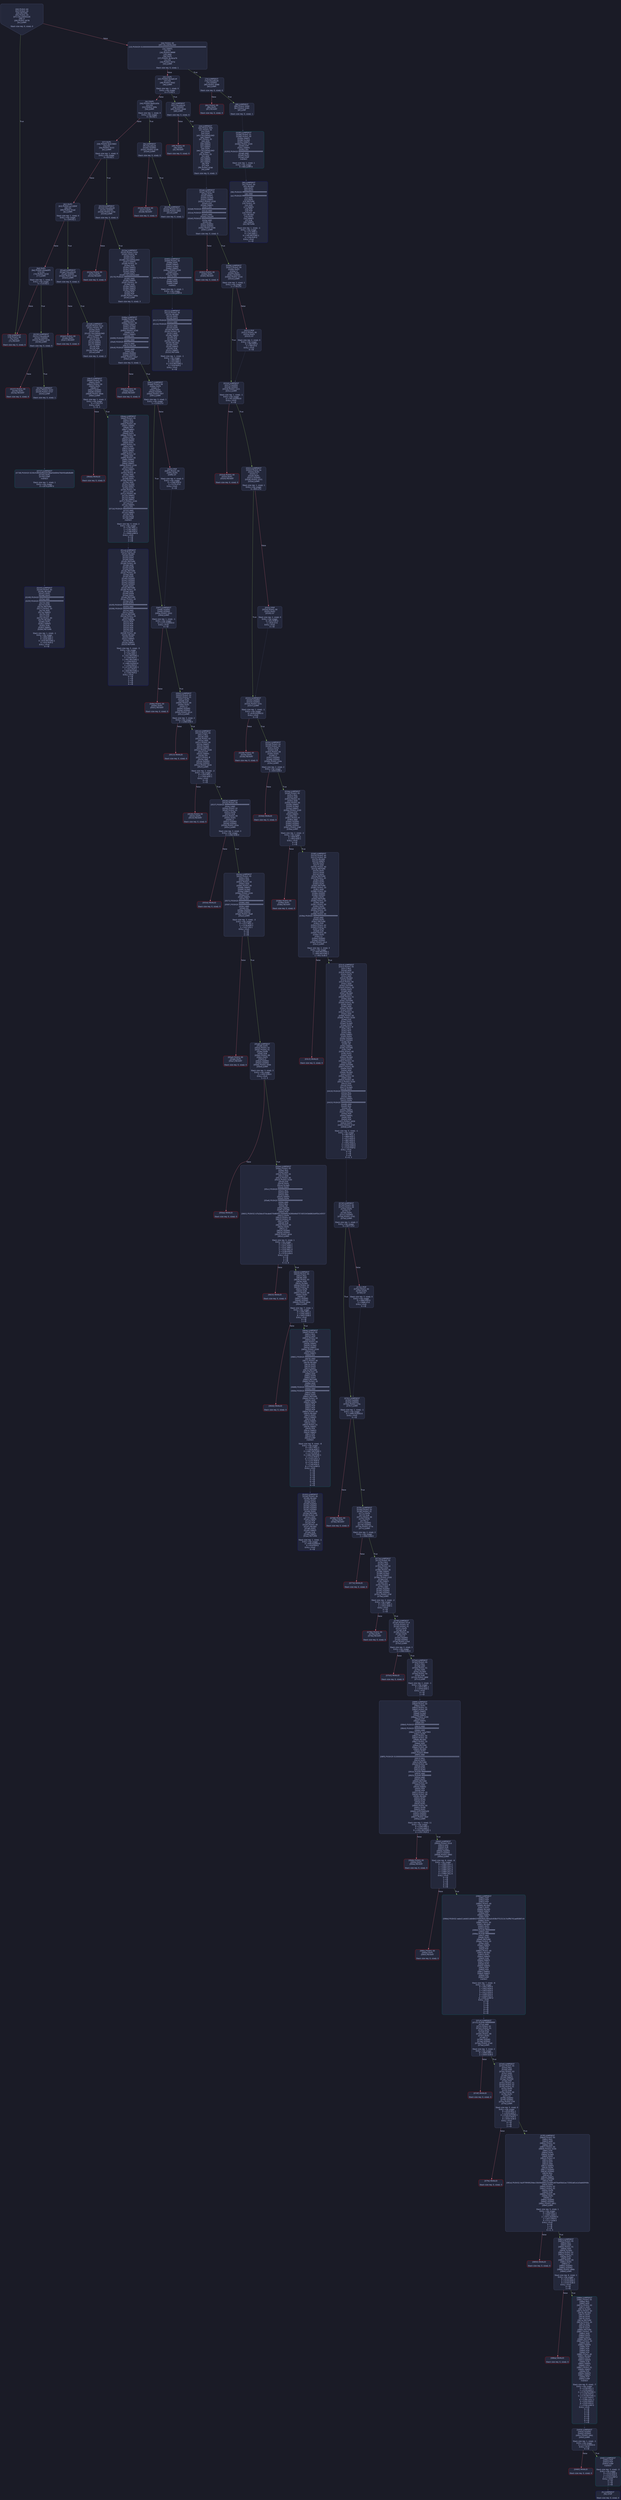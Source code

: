 digraph G {
    node [shape=box, style="filled, rounded", color="#565f89", fontcolor="#c0caf5", fontname="Helvetica", fillcolor="#24283b"];
    edge [color="#414868", fontcolor="#c0caf5", fontname="Helvetica"];
    bgcolor="#1a1b26";
    0 [ label = "[00] PUSH1 60
[02] PUSH1 40
[04] MSTORE
[05] PUSH1 04
[07] CALLDATASIZE
[08] LT
[09] PUSH2 0078
[0c] JUMPI

Stack size req: 0, sizeΔ: 0
" shape = invhouse]
    1 [ label = "[0d] PUSH1 00
[0f] CALLDATALOAD
[10] PUSH29 0100000000000000000000000000000000000000000000000000000000
[2e] SWAP1
[2f] DIV
[30] PUSH4 ffffffff
[35] AND
[36] DUP1
[37] PUSH4 3b3dca76
[3c] EQ
[3d] PUSH2 007d
[40] JUMPI

Stack size req: 0, sizeΔ: 1
"]
    2 [ label = "[41] DUP1
[42] PUSH4 82ba614f
[47] EQ
[48] PUSH2 00d2
[4b] JUMPI

Stack size req: 1, sizeΔ: 0
Entry->Op usage:
	0->71:EQ:1
"]
    3 [ label = "[4c] DUP1
[4d] PUSH4 8da5cb5b
[52] EQ
[53] PUSH2 00fe
[56] JUMPI

Stack size req: 1, sizeΔ: 0
Entry->Op usage:
	0->82:EQ:1
"]
    4 [ label = "[57] DUP1
[58] PUSH4 9c623683
[5d] EQ
[5e] PUSH2 0153
[61] JUMPI

Stack size req: 1, sizeΔ: 0
Entry->Op usage:
	0->93:EQ:1
"]
    5 [ label = "[62] DUP1
[63] PUSH4 ac128f4f
[68] EQ
[69] PUSH2 01ad
[6c] JUMPI

Stack size req: 1, sizeΔ: 0
Entry->Op usage:
	0->104:EQ:1
"]
    6 [ label = "[6d] DUP1
[6e] PUSH4 d5bee9f5
[73] EQ
[74] PUSH2 0230
[77] JUMPI

Stack size req: 1, sizeΔ: 0
Entry->Op usage:
	0->115:EQ:1
"]
    7 [ label = "[78] JUMPDEST
[79] PUSH1 00
[7b] DUP1
[7c] REVERT

Stack size req: 0, sizeΔ: 0
" color = "red"]
    8 [ label = "[7d] JUMPDEST
[7e] CALLVALUE
[7f] ISZERO
[80] PUSH2 0088
[83] JUMPI

Stack size req: 0, sizeΔ: 0
"]
    9 [ label = "[84] PUSH1 00
[86] DUP1
[87] REVERT

Stack size req: 0, sizeΔ: 0
" color = "red"]
    10 [ label = "[88] JUMPDEST
[89] PUSH2 0090
[8c] PUSH2 0285
[8f] JUMP

Stack size req: 0, sizeΔ: 1
"]
    11 [ label = "[90] JUMPDEST
[91] PUSH1 40
[93] MLOAD
[94] DUP1
[95] DUP3
[96] PUSH20 ffffffffffffffffffffffffffffffffffffffff
[ab] AND
[ac] PUSH20 ffffffffffffffffffffffffffffffffffffffff
[c1] AND
[c2] DUP2
[c3] MSTORE
[c4] PUSH1 20
[c6] ADD
[c7] SWAP2
[c8] POP
[c9] POP
[ca] PUSH1 40
[cc] MLOAD
[cd] DUP1
[ce] SWAP2
[cf] SUB
[d0] SWAP1
[d1] RETURN

Stack size req: 1, sizeΔ: -1
Entry->Op usage:
	0->171:AND:1
	0->193:AND:1
	0->195:MSTORE:1
	0->200:POP:0
Entry->Exit:
	0->😵
" color = "darkblue"]
    12 [ label = "[d2] JUMPDEST
[d3] CALLVALUE
[d4] ISZERO
[d5] PUSH2 00dd
[d8] JUMPI

Stack size req: 0, sizeΔ: 0
"]
    13 [ label = "[d9] PUSH1 00
[db] DUP1
[dc] REVERT

Stack size req: 0, sizeΔ: 0
" color = "red"]
    14 [ label = "[dd] JUMPDEST
[de] PUSH2 00fc
[e1] PUSH1 04
[e3] DUP1
[e4] DUP1
[e5] CALLDATALOAD
[e6] SWAP1
[e7] PUSH1 20
[e9] ADD
[ea] SWAP1
[eb] SWAP2
[ec] SWAP1
[ed] DUP1
[ee] CALLDATALOAD
[ef] SWAP1
[f0] PUSH1 20
[f2] ADD
[f3] SWAP1
[f4] SWAP2
[f5] SWAP1
[f6] POP
[f7] POP
[f8] PUSH2 02ab
[fb] JUMP

Stack size req: 0, sizeΔ: 3
"]
    15 [ label = "[fc] JUMPDEST
[fd] STOP

Stack size req: 0, sizeΔ: 0
" color = "darkblue"]
    16 [ label = "[fe] JUMPDEST
[ff] CALLVALUE
[0100] ISZERO
[0101] PUSH2 0109
[0104] JUMPI

Stack size req: 0, sizeΔ: 0
"]
    17 [ label = "[0105] PUSH1 00
[0107] DUP1
[0108] REVERT

Stack size req: 0, sizeΔ: 0
" color = "red"]
    18 [ label = "[0109] JUMPDEST
[010a] PUSH2 0111
[010d] PUSH2 0465
[0110] JUMP

Stack size req: 0, sizeΔ: 1
"]
    19 [ label = "[0111] JUMPDEST
[0112] PUSH1 40
[0114] MLOAD
[0115] DUP1
[0116] DUP3
[0117] PUSH20 ffffffffffffffffffffffffffffffffffffffff
[012c] AND
[012d] PUSH20 ffffffffffffffffffffffffffffffffffffffff
[0142] AND
[0143] DUP2
[0144] MSTORE
[0145] PUSH1 20
[0147] ADD
[0148] SWAP2
[0149] POP
[014a] POP
[014b] PUSH1 40
[014d] MLOAD
[014e] DUP1
[014f] SWAP2
[0150] SUB
[0151] SWAP1
[0152] RETURN

Stack size req: 1, sizeΔ: -1
Entry->Op usage:
	0->300:AND:1
	0->322:AND:1
	0->324:MSTORE:1
	0->329:POP:0
Entry->Exit:
	0->😵
" color = "darkblue"]
    20 [ label = "[0153] JUMPDEST
[0154] CALLVALUE
[0155] ISZERO
[0156] PUSH2 015e
[0159] JUMPI

Stack size req: 0, sizeΔ: 0
"]
    21 [ label = "[015a] PUSH1 00
[015c] DUP1
[015d] REVERT

Stack size req: 0, sizeΔ: 0
" color = "red"]
    22 [ label = "[015e] JUMPDEST
[015f] PUSH2 0193
[0162] PUSH1 04
[0164] DUP1
[0165] DUP1
[0166] CALLDATALOAD
[0167] SWAP1
[0168] PUSH1 20
[016a] ADD
[016b] SWAP1
[016c] SWAP2
[016d] SWAP1
[016e] DUP1
[016f] CALLDATALOAD
[0170] PUSH20 ffffffffffffffffffffffffffffffffffffffff
[0185] AND
[0186] SWAP1
[0187] PUSH1 20
[0189] ADD
[018a] SWAP1
[018b] SWAP2
[018c] SWAP1
[018d] POP
[018e] POP
[018f] PUSH2 048a
[0192] JUMP

Stack size req: 0, sizeΔ: 3
"]
    23 [ label = "[0193] JUMPDEST
[0194] PUSH1 40
[0196] MLOAD
[0197] DUP1
[0198] DUP3
[0199] ISZERO
[019a] ISZERO
[019b] ISZERO
[019c] ISZERO
[019d] DUP2
[019e] MSTORE
[019f] PUSH1 20
[01a1] ADD
[01a2] SWAP2
[01a3] POP
[01a4] POP
[01a5] PUSH1 40
[01a7] MLOAD
[01a8] DUP1
[01a9] SWAP2
[01aa] SUB
[01ab] SWAP1
[01ac] RETURN

Stack size req: 1, sizeΔ: -1
Entry->Op usage:
	0->409:ISZERO:0
	0->419:POP:0
Entry->Exit:
	0->😵
" color = "darkblue"]
    24 [ label = "[01ad] JUMPDEST
[01ae] CALLVALUE
[01af] ISZERO
[01b0] PUSH2 01b8
[01b3] JUMPI

Stack size req: 0, sizeΔ: 0
"]
    25 [ label = "[01b4] PUSH1 00
[01b6] DUP1
[01b7] REVERT

Stack size req: 0, sizeΔ: 0
" color = "red"]
    26 [ label = "[01b8] JUMPDEST
[01b9] PUSH2 01ce
[01bc] PUSH1 04
[01be] DUP1
[01bf] DUP1
[01c0] CALLDATALOAD
[01c1] SWAP1
[01c2] PUSH1 20
[01c4] ADD
[01c5] SWAP1
[01c6] SWAP2
[01c7] SWAP1
[01c8] POP
[01c9] POP
[01ca] PUSH2 06cf
[01cd] JUMP

Stack size req: 0, sizeΔ: 2
"]
    27 [ label = "[01ce] JUMPDEST
[01cf] PUSH1 40
[01d1] MLOAD
[01d2] DUP1
[01d3] DUP7
[01d4] DUP2
[01d5] MSTORE
[01d6] PUSH1 20
[01d8] ADD
[01d9] DUP6
[01da] DUP2
[01db] MSTORE
[01dc] PUSH1 20
[01de] ADD
[01df] DUP5
[01e0] ISZERO
[01e1] ISZERO
[01e2] ISZERO
[01e3] ISZERO
[01e4] DUP2
[01e5] MSTORE
[01e6] PUSH1 20
[01e8] ADD
[01e9] DUP4
[01ea] DUP2
[01eb] MSTORE
[01ec] PUSH1 20
[01ee] ADD
[01ef] DUP3
[01f0] PUSH20 ffffffffffffffffffffffffffffffffffffffff
[0205] AND
[0206] PUSH20 ffffffffffffffffffffffffffffffffffffffff
[021b] AND
[021c] DUP2
[021d] MSTORE
[021e] PUSH1 20
[0220] ADD
[0221] SWAP6
[0222] POP
[0223] POP
[0224] POP
[0225] POP
[0226] POP
[0227] POP
[0228] PUSH1 40
[022a] MLOAD
[022b] DUP1
[022c] SWAP2
[022d] SUB
[022e] SWAP1
[022f] RETURN

Stack size req: 5, sizeΔ: -5
Entry->Op usage:
	0->517:AND:1
	0->539:AND:1
	0->541:MSTORE:1
	0->548:POP:0
	1->491:MSTORE:1
	1->549:POP:0
	2->480:ISZERO:0
	2->550:POP:0
	3->475:MSTORE:1
	3->551:POP:0
	4->469:MSTORE:1
	4->546:POP:0
Entry->Exit:
	0->😵
	1->😵
	2->😵
	3->😵
	4->😵
" color = "darkblue"]
    28 [ label = "[0230] JUMPDEST
[0231] CALLVALUE
[0232] ISZERO
[0233] PUSH2 023b
[0236] JUMPI

Stack size req: 0, sizeΔ: 0
"]
    29 [ label = "[0237] PUSH1 00
[0239] DUP1
[023a] REVERT

Stack size req: 0, sizeΔ: 0
" color = "red"]
    30 [ label = "[023b] JUMPDEST
[023c] PUSH2 0243
[023f] PUSH2 0737
[0242] JUMP

Stack size req: 0, sizeΔ: 1
"]
    31 [ label = "[0243] JUMPDEST
[0244] PUSH1 40
[0246] MLOAD
[0247] DUP1
[0248] DUP3
[0249] PUSH20 ffffffffffffffffffffffffffffffffffffffff
[025e] AND
[025f] PUSH20 ffffffffffffffffffffffffffffffffffffffff
[0274] AND
[0275] DUP2
[0276] MSTORE
[0277] PUSH1 20
[0279] ADD
[027a] SWAP2
[027b] POP
[027c] POP
[027d] PUSH1 40
[027f] MLOAD
[0280] DUP1
[0281] SWAP2
[0282] SUB
[0283] SWAP1
[0284] RETURN

Stack size req: 1, sizeΔ: -1
Entry->Op usage:
	0->606:AND:1
	0->628:AND:1
	0->630:MSTORE:1
	0->635:POP:0
Entry->Exit:
	0->😵
" color = "darkblue"]
    32 [ label = "[0285] JUMPDEST
[0286] PUSH1 01
[0288] PUSH1 00
[028a] SWAP1
[028b] SLOAD
[028c] SWAP1
[028d] PUSH2 0100
[0290] EXP
[0291] SWAP1
[0292] DIV
[0293] PUSH20 ffffffffffffffffffffffffffffffffffffffff
[02a8] AND
[02a9] DUP2
[02aa] JUMP
Indirect!

Stack size req: 1, sizeΔ: 1
Entry->Op usage:
	0->682:JUMP:0
" color = "teal"]
    33 [ label = "[02ab] JUMPDEST
[02ac] PUSH1 00
[02ae] DUP1
[02af] SWAP1
[02b0] SLOAD
[02b1] SWAP1
[02b2] PUSH2 0100
[02b5] EXP
[02b6] SWAP1
[02b7] DIV
[02b8] PUSH20 ffffffffffffffffffffffffffffffffffffffff
[02cd] AND
[02ce] PUSH20 ffffffffffffffffffffffffffffffffffffffff
[02e3] AND
[02e4] CALLER
[02e5] PUSH20 ffffffffffffffffffffffffffffffffffffffff
[02fa] AND
[02fb] EQ
[02fc] ISZERO
[02fd] ISZERO
[02fe] PUSH2 0306
[0301] JUMPI

Stack size req: 0, sizeΔ: 0
"]
    34 [ label = "[0302] PUSH1 00
[0304] DUP1
[0305] REVERT

Stack size req: 0, sizeΔ: 0
" color = "red"]
    35 [ label = "[0306] JUMPDEST
[0307] PUSH1 09
[0309] DUP3
[030a] LT
[030b] DUP1
[030c] ISZERO
[030d] PUSH2 0316
[0310] JUMPI

Stack size req: 2, sizeΔ: 1
Entry->Op usage:
	1->778:LT:0
"]
    36 [ label = "[0311] POP
[0312] PUSH1 00
[0314] DUP3
[0315] GT

Stack size req: 3, sizeΔ: 0
Entry->Op usage:
	0->785:POP:0
	2->789:GT:0
Entry->Exit:
	0->😵
"]
    37 [ label = "[0316] JUMPDEST
[0317] ISZERO
[0318] ISZERO
[0319] PUSH2 0321
[031c] JUMPI

Stack size req: 1, sizeΔ: -1
Entry->Op usage:
	0->791:ISZERO:0
Entry->Exit:
	0->😵
"]
    38 [ label = "[031d] PUSH1 00
[031f] DUP1
[0320] REVERT

Stack size req: 0, sizeΔ: 0
" color = "red"]
    39 [ label = "[0321] JUMPDEST
[0322] PUSH1 4a
[0324] DUP2
[0325] LT
[0326] DUP1
[0327] ISZERO
[0328] PUSH2 0331
[032b] JUMPI

Stack size req: 1, sizeΔ: 1
Entry->Op usage:
	0->805:LT:0
"]
    40 [ label = "[032c] POP
[032d] PUSH1 00
[032f] DUP2
[0330] GT

Stack size req: 2, sizeΔ: 0
Entry->Op usage:
	0->812:POP:0
	1->816:GT:0
Entry->Exit:
	0->😵
"]
    41 [ label = "[0331] JUMPDEST
[0332] ISZERO
[0333] ISZERO
[0334] PUSH2 033c
[0337] JUMPI

Stack size req: 1, sizeΔ: -1
Entry->Op usage:
	0->818:ISZERO:0
Entry->Exit:
	0->😵
"]
    42 [ label = "[0338] PUSH1 00
[033a] DUP1
[033b] REVERT

Stack size req: 0, sizeΔ: 0
" color = "red"]
    43 [ label = "[033c] JUMPDEST
[033d] PUSH1 02
[033f] PUSH1 01
[0341] DUP4
[0342] SUB
[0343] PUSH1 09
[0345] DUP2
[0346] LT
[0347] ISZERO
[0348] ISZERO
[0349] PUSH2 034e
[034c] JUMPI

Stack size req: 2, sizeΔ: 2
Entry->Op usage:
	1->834:SUB:0
"]
    44 [ label = "[034d] INVALID

Stack size req: 0, sizeΔ: 0
" color = "red"]
    45 [ label = "[034e] JUMPDEST
[034f] PUSH1 05
[0351] MUL
[0352] ADD
[0353] PUSH1 02
[0355] ADD
[0356] PUSH1 00
[0358] SWAP1
[0359] SLOAD
[035a] SWAP1
[035b] PUSH2 0100
[035e] EXP
[035f] SWAP1
[0360] DIV
[0361] PUSH1 ff
[0363] AND
[0364] ISZERO
[0365] ISZERO
[0366] ISZERO
[0367] PUSH2 036f
[036a] JUMPI

Stack size req: 2, sizeΔ: -2
Entry->Op usage:
	0->849:MUL:1
	1->850:ADD:1
Entry->Exit:
	0->😵
	1->😵
"]
    46 [ label = "[036b] PUSH1 00
[036d] DUP1
[036e] REVERT

Stack size req: 0, sizeΔ: 0
" color = "red"]
    47 [ label = "[036f] JUMPDEST
[0370] PUSH1 a0
[0372] PUSH1 40
[0374] MLOAD
[0375] SWAP1
[0376] DUP2
[0377] ADD
[0378] PUSH1 40
[037a] MSTORE
[037b] DUP1
[037c] DUP4
[037d] DUP2
[037e] MSTORE
[037f] PUSH1 20
[0381] ADD
[0382] DUP3
[0383] DUP2
[0384] MSTORE
[0385] PUSH1 20
[0387] ADD
[0388] PUSH1 00
[038a] ISZERO
[038b] ISZERO
[038c] DUP2
[038d] MSTORE
[038e] PUSH1 20
[0390] ADD
[0391] PUSH1 00
[0393] DUP2
[0394] MSTORE
[0395] PUSH1 20
[0397] ADD
[0398] PUSH1 00
[039a] PUSH20 ffffffffffffffffffffffffffffffffffffffff
[03af] AND
[03b0] DUP2
[03b1] MSTORE
[03b2] POP
[03b3] PUSH1 02
[03b5] PUSH1 01
[03b7] DUP5
[03b8] SUB
[03b9] PUSH1 09
[03bb] DUP2
[03bc] LT
[03bd] ISZERO
[03be] ISZERO
[03bf] PUSH2 03c4
[03c2] JUMPI

Stack size req: 2, sizeΔ: 3
Entry->Op usage:
	0->900:MSTORE:1
	1->894:MSTORE:1
	1->952:SUB:0
"]
    48 [ label = "[03c3] INVALID

Stack size req: 0, sizeΔ: 0
" color = "red"]
    49 [ label = "[03c4] JUMPDEST
[03c5] PUSH1 05
[03c7] MUL
[03c8] ADD
[03c9] PUSH1 00
[03cb] DUP3
[03cc] ADD
[03cd] MLOAD
[03ce] DUP2
[03cf] PUSH1 00
[03d1] ADD
[03d2] SSTORE
[03d3] PUSH1 20
[03d5] DUP3
[03d6] ADD
[03d7] MLOAD
[03d8] DUP2
[03d9] PUSH1 01
[03db] ADD
[03dc] SSTORE
[03dd] PUSH1 40
[03df] DUP3
[03e0] ADD
[03e1] MLOAD
[03e2] DUP2
[03e3] PUSH1 02
[03e5] ADD
[03e6] PUSH1 00
[03e8] PUSH2 0100
[03eb] EXP
[03ec] DUP2
[03ed] SLOAD
[03ee] DUP2
[03ef] PUSH1 ff
[03f1] MUL
[03f2] NOT
[03f3] AND
[03f4] SWAP1
[03f5] DUP4
[03f6] ISZERO
[03f7] ISZERO
[03f8] MUL
[03f9] OR
[03fa] SWAP1
[03fb] SSTORE
[03fc] POP
[03fd] PUSH1 60
[03ff] DUP3
[0400] ADD
[0401] MLOAD
[0402] DUP2
[0403] PUSH1 03
[0405] ADD
[0406] SSTORE
[0407] PUSH1 80
[0409] DUP3
[040a] ADD
[040b] MLOAD
[040c] DUP2
[040d] PUSH1 04
[040f] ADD
[0410] PUSH1 00
[0412] PUSH2 0100
[0415] EXP
[0416] DUP2
[0417] SLOAD
[0418] DUP2
[0419] PUSH20 ffffffffffffffffffffffffffffffffffffffff
[042e] MUL
[042f] NOT
[0430] AND
[0431] SWAP1
[0432] DUP4
[0433] PUSH20 ffffffffffffffffffffffffffffffffffffffff
[0448] AND
[0449] MUL
[044a] OR
[044b] SWAP1
[044c] SSTORE
[044d] POP
[044e] SWAP1
[044f] POP
[0450] POP
[0451] PUSH2 0459
[0454] DUP3
[0455] PUSH2 074f
[0458] JUMP

Stack size req: 5, sizeΔ: -1
Entry->Op usage:
	0->967:MUL:1
	1->968:ADD:1
	2->972:ADD:0
	2->982:ADD:0
	2->992:ADD:0
	2->1024:ADD:0
	2->1034:ADD:0
	2->1103:POP:0
Entry->Exit:
	0->😵
	1->😵
	2->😵
	4->0, 3
"]
    50 [ label = "[0459] JUMPDEST
[045a] ISZERO
[045b] ISZERO
[045c] PUSH2 0461
[045f] JUMPI

Stack size req: 1, sizeΔ: -1
Entry->Op usage:
	0->1114:ISZERO:0
Entry->Exit:
	0->😵
"]
    51 [ label = "[0460] INVALID

Stack size req: 0, sizeΔ: 0
" color = "red"]
    52 [ label = "[0461] JUMPDEST
[0462] POP
[0463] POP
[0464] JUMP
Indirect!

Stack size req: 3, sizeΔ: -3
Entry->Op usage:
	0->1122:POP:0
	1->1123:POP:0
	2->1124:JUMP:0
Entry->Exit:
	0->😵
	1->😵
	2->😵
" color = "teal"]
    53 [ label = "[0465] JUMPDEST
[0466] PUSH1 00
[0468] DUP1
[0469] SWAP1
[046a] SLOAD
[046b] SWAP1
[046c] PUSH2 0100
[046f] EXP
[0470] SWAP1
[0471] DIV
[0472] PUSH20 ffffffffffffffffffffffffffffffffffffffff
[0487] AND
[0488] DUP2
[0489] JUMP
Indirect!

Stack size req: 1, sizeΔ: 1
Entry->Op usage:
	0->1161:JUMP:0
" color = "teal"]
    54 [ label = "[048a] JUMPDEST
[048b] PUSH1 00
[048d] DUP1
[048e] PUSH1 00
[0490] SWAP1
[0491] SLOAD
[0492] SWAP1
[0493] PUSH2 0100
[0496] EXP
[0497] SWAP1
[0498] DIV
[0499] PUSH20 ffffffffffffffffffffffffffffffffffffffff
[04ae] AND
[04af] PUSH20 ffffffffffffffffffffffffffffffffffffffff
[04c4] AND
[04c5] CALLER
[04c6] PUSH20 ffffffffffffffffffffffffffffffffffffffff
[04db] AND
[04dc] EQ
[04dd] ISZERO
[04de] ISZERO
[04df] PUSH2 04e7
[04e2] JUMPI

Stack size req: 0, sizeΔ: 1
"]
    55 [ label = "[04e3] PUSH1 00
[04e5] DUP1
[04e6] REVERT

Stack size req: 0, sizeΔ: 0
" color = "red"]
    56 [ label = "[04e7] JUMPDEST
[04e8] PUSH1 09
[04ea] DUP4
[04eb] LT
[04ec] DUP1
[04ed] ISZERO
[04ee] PUSH2 04f7
[04f1] JUMPI

Stack size req: 3, sizeΔ: 1
Entry->Op usage:
	2->1259:LT:0
"]
    57 [ label = "[04f2] POP
[04f3] PUSH1 00
[04f5] DUP4
[04f6] GT

Stack size req: 4, sizeΔ: 0
Entry->Op usage:
	0->1266:POP:0
	3->1270:GT:0
Entry->Exit:
	0->😵
"]
    58 [ label = "[04f7] JUMPDEST
[04f8] ISZERO
[04f9] ISZERO
[04fa] PUSH2 0502
[04fd] JUMPI

Stack size req: 1, sizeΔ: -1
Entry->Op usage:
	0->1272:ISZERO:0
Entry->Exit:
	0->😵
"]
    59 [ label = "[04fe] PUSH1 00
[0500] DUP1
[0501] REVERT

Stack size req: 0, sizeΔ: 0
" color = "red"]
    60 [ label = "[0502] JUMPDEST
[0503] PUSH1 02
[0505] PUSH1 01
[0507] DUP5
[0508] SUB
[0509] PUSH1 09
[050b] DUP2
[050c] LT
[050d] ISZERO
[050e] ISZERO
[050f] PUSH2 0514
[0512] JUMPI

Stack size req: 3, sizeΔ: 2
Entry->Op usage:
	2->1288:SUB:0
"]
    61 [ label = "[0513] INVALID

Stack size req: 0, sizeΔ: 0
" color = "red"]
    62 [ label = "[0514] JUMPDEST
[0515] PUSH1 05
[0517] MUL
[0518] ADD
[0519] PUSH1 02
[051b] ADD
[051c] PUSH1 00
[051e] SWAP1
[051f] SLOAD
[0520] SWAP1
[0521] PUSH2 0100
[0524] EXP
[0525] SWAP1
[0526] DIV
[0527] PUSH1 ff
[0529] AND
[052a] ISZERO
[052b] ISZERO
[052c] PUSH2 0534
[052f] JUMPI

Stack size req: 2, sizeΔ: -2
Entry->Op usage:
	0->1303:MUL:1
	1->1304:ADD:1
Entry->Exit:
	0->😵
	1->😵
"]
    63 [ label = "[0530] PUSH1 00
[0532] DUP1
[0533] REVERT

Stack size req: 0, sizeΔ: 0
" color = "red"]
    64 [ label = "[0534] JUMPDEST
[0535] PUSH1 00
[0537] PUSH20 ffffffffffffffffffffffffffffffffffffffff
[054c] AND
[054d] PUSH1 02
[054f] PUSH1 01
[0551] DUP6
[0552] SUB
[0553] PUSH1 09
[0555] DUP2
[0556] LT
[0557] ISZERO
[0558] ISZERO
[0559] PUSH2 055e
[055c] JUMPI

Stack size req: 3, sizeΔ: 3
Entry->Op usage:
	2->1362:SUB:0
"]
    65 [ label = "[055d] INVALID

Stack size req: 0, sizeΔ: 0
" color = "red"]
    66 [ label = "[055e] JUMPDEST
[055f] PUSH1 05
[0561] MUL
[0562] ADD
[0563] PUSH1 04
[0565] ADD
[0566] PUSH1 00
[0568] SWAP1
[0569] SLOAD
[056a] SWAP1
[056b] PUSH2 0100
[056e] EXP
[056f] SWAP1
[0570] DIV
[0571] PUSH20 ffffffffffffffffffffffffffffffffffffffff
[0586] AND
[0587] PUSH20 ffffffffffffffffffffffffffffffffffffffff
[059c] AND
[059d] EQ
[059e] ISZERO
[059f] ISZERO
[05a0] PUSH2 05a8
[05a3] JUMPI

Stack size req: 3, sizeΔ: -3
Entry->Op usage:
	0->1377:MUL:1
	1->1378:ADD:1
	2->1437:EQ:1
Entry->Exit:
	0->😵
	1->😵
	2->😵
"]
    67 [ label = "[05a4] PUSH1 00
[05a6] DUP1
[05a7] REVERT

Stack size req: 0, sizeΔ: 0
" color = "red"]
    68 [ label = "[05a8] JUMPDEST
[05a9] DUP2
[05aa] PUSH1 02
[05ac] PUSH1 01
[05ae] DUP6
[05af] SUB
[05b0] PUSH1 09
[05b2] DUP2
[05b3] LT
[05b4] ISZERO
[05b5] ISZERO
[05b6] PUSH2 05bb
[05b9] JUMPI

Stack size req: 3, sizeΔ: 3
Entry->Op usage:
	2->1455:SUB:0
Entry->Exit:
	1->2, 4
"]
    69 [ label = "[05ba] INVALID

Stack size req: 0, sizeΔ: 0
" color = "red"]
    70 [ label = "[05bb] JUMPDEST
[05bc] PUSH1 05
[05be] MUL
[05bf] ADD
[05c0] PUSH1 04
[05c2] ADD
[05c3] PUSH1 00
[05c5] PUSH2 0100
[05c8] EXP
[05c9] DUP2
[05ca] SLOAD
[05cb] DUP2
[05cc] PUSH20 ffffffffffffffffffffffffffffffffffffffff
[05e1] MUL
[05e2] NOT
[05e3] AND
[05e4] SWAP1
[05e5] DUP4
[05e6] PUSH20 ffffffffffffffffffffffffffffffffffffffff
[05fb] AND
[05fc] MUL
[05fd] OR
[05fe] SWAP1
[05ff] SSTORE
[0600] POP
[0601] PUSH32 b7b2bbc07dcabe570d80f4135646f67d280d4b0757d55343b6863d4f5b145f37
[0622] DUP4
[0623] PUSH1 02
[0625] PUSH1 01
[0627] DUP7
[0628] SUB
[0629] PUSH1 09
[062b] DUP2
[062c] LT
[062d] ISZERO
[062e] ISZERO
[062f] PUSH2 0634
[0632] JUMPI

Stack size req: 6, sizeΔ: 1
Entry->Op usage:
	0->1470:MUL:1
	1->1471:ADD:1
	2->1531:AND:1
	2->1532:MUL:0
	2->1536:POP:0
	5->1576:SUB:0
Entry->Exit:
	0->😵
	1->😵
	2->😵
	5->2, 6
"]
    71 [ label = "[0633] INVALID

Stack size req: 0, sizeΔ: 0
" color = "red"]
    72 [ label = "[0634] JUMPDEST
[0635] PUSH1 05
[0637] MUL
[0638] ADD
[0639] PUSH1 03
[063b] ADD
[063c] SLOAD
[063d] PUSH1 02
[063f] PUSH1 01
[0641] DUP8
[0642] SUB
[0643] PUSH1 09
[0645] DUP2
[0646] LT
[0647] ISZERO
[0648] ISZERO
[0649] PUSH2 064e
[064c] JUMPI

Stack size req: 7, sizeΔ: 1
Entry->Op usage:
	0->1591:MUL:1
	1->1592:ADD:1
	6->1602:SUB:0
Entry->Exit:
	0->😵
	1->😵
"]
    73 [ label = "[064d] INVALID

Stack size req: 0, sizeΔ: 0
" color = "red"]
    74 [ label = "[064e] JUMPDEST
[064f] PUSH1 05
[0651] MUL
[0652] ADD
[0653] PUSH1 04
[0655] ADD
[0656] PUSH1 00
[0658] SWAP1
[0659] SLOAD
[065a] SWAP1
[065b] PUSH2 0100
[065e] EXP
[065f] SWAP1
[0660] DIV
[0661] PUSH20 ffffffffffffffffffffffffffffffffffffffff
[0676] AND
[0677] PUSH1 40
[0679] MLOAD
[067a] DUP1
[067b] DUP5
[067c] DUP2
[067d] MSTORE
[067e] PUSH1 20
[0680] ADD
[0681] DUP4
[0682] DUP2
[0683] MSTORE
[0684] PUSH1 20
[0686] ADD
[0687] DUP3
[0688] PUSH20 ffffffffffffffffffffffffffffffffffffffff
[069d] AND
[069e] PUSH20 ffffffffffffffffffffffffffffffffffffffff
[06b3] AND
[06b4] DUP2
[06b5] MSTORE
[06b6] PUSH1 20
[06b8] ADD
[06b9] SWAP4
[06ba] POP
[06bb] POP
[06bc] POP
[06bd] POP
[06be] PUSH1 40
[06c0] MLOAD
[06c1] DUP1
[06c2] SWAP2
[06c3] SUB
[06c4] SWAP1
[06c5] LOG1
[06c6] PUSH1 01
[06c8] SWAP1
[06c9] POP
[06ca] SWAP3
[06cb] SWAP2
[06cc] POP
[06cd] POP
[06ce] JUMP
Indirect!

Stack size req: 9, sizeΔ: -8
Entry->Op usage:
	0->1617:MUL:1
	1->1618:ADD:1
	2->1667:MSTORE:1
	2->1725:POP:0
	3->1661:MSTORE:1
	3->1722:POP:0
	4->1733:LOG1:2
	5->1737:POP:0
	6->1741:POP:0
	7->1740:POP:0
	8->1742:JUMP:0
Entry->Exit:
	0->😵
	1->😵
	2->😵
	3->😵
	4->😵
	5->😵
	6->😵
	7->😵
	8->😵
" color = "teal"]
    75 [ label = "[06cf] JUMPDEST
[06d0] PUSH1 02
[06d2] DUP2
[06d3] PUSH1 09
[06d5] DUP2
[06d6] LT
[06d7] ISZERO
[06d8] ISZERO
[06d9] PUSH2 06de
[06dc] JUMPI

Stack size req: 1, sizeΔ: 2
Entry->Op usage:
	0->1750:LT:0
Entry->Exit:
	0->0, 2
"]
    76 [ label = "[06dd] INVALID

Stack size req: 0, sizeΔ: 0
" color = "red"]
    77 [ label = "[06de] JUMPDEST
[06df] PUSH1 05
[06e1] MUL
[06e2] ADD
[06e3] PUSH1 00
[06e5] SWAP2
[06e6] POP
[06e7] SWAP1
[06e8] POP
[06e9] DUP1
[06ea] PUSH1 00
[06ec] ADD
[06ed] SLOAD
[06ee] SWAP1
[06ef] DUP1
[06f0] PUSH1 01
[06f2] ADD
[06f3] SLOAD
[06f4] SWAP1
[06f5] DUP1
[06f6] PUSH1 02
[06f8] ADD
[06f9] PUSH1 00
[06fb] SWAP1
[06fc] SLOAD
[06fd] SWAP1
[06fe] PUSH2 0100
[0701] EXP
[0702] SWAP1
[0703] DIV
[0704] PUSH1 ff
[0706] AND
[0707] SWAP1
[0708] DUP1
[0709] PUSH1 03
[070b] ADD
[070c] SLOAD
[070d] SWAP1
[070e] DUP1
[070f] PUSH1 04
[0711] ADD
[0712] PUSH1 00
[0714] SWAP1
[0715] SLOAD
[0716] SWAP1
[0717] PUSH2 0100
[071a] EXP
[071b] SWAP1
[071c] DIV
[071d] PUSH20 ffffffffffffffffffffffffffffffffffffffff
[0732] AND
[0733] SWAP1
[0734] POP
[0735] DUP6
[0736] JUMP
Indirect!

Stack size req: 4, sizeΔ: 2
Entry->Op usage:
	0->1761:MUL:1
	1->1762:ADD:1
	2->1766:POP:0
	3->1846:JUMP:0
Entry->Exit:
	0->😵
	1->😵
	2->😵
" color = "teal"]
    78 [ label = "[0737] JUMPDEST
[0738] PUSH20 0230cfc895646d34538ae5b684d76bf40a8b8b89
[074d] DUP2
[074e] JUMP
Indirect!

Stack size req: 1, sizeΔ: 1
Entry->Op usage:
	0->1870:JUMP:0
" color = "teal"]
    79 [ label = "[074f] JUMPDEST
[0750] PUSH1 00
[0752] PUSH1 09
[0754] DUP3
[0755] LT
[0756] DUP1
[0757] ISZERO
[0758] PUSH2 0761
[075b] JUMPI

Stack size req: 1, sizeΔ: 2
Entry->Op usage:
	0->1877:LT:0
"]
    80 [ label = "[075c] POP
[075d] PUSH1 00
[075f] DUP3
[0760] GT

Stack size req: 3, sizeΔ: 0
Entry->Op usage:
	0->1884:POP:0
	2->1888:GT:0
Entry->Exit:
	0->😵
"]
    81 [ label = "[0761] JUMPDEST
[0762] ISZERO
[0763] ISZERO
[0764] PUSH2 076c
[0767] JUMPI

Stack size req: 1, sizeΔ: -1
Entry->Op usage:
	0->1890:ISZERO:0
Entry->Exit:
	0->😵
"]
    82 [ label = "[0768] PUSH1 00
[076a] DUP1
[076b] REVERT

Stack size req: 0, sizeΔ: 0
" color = "red"]
    83 [ label = "[076c] JUMPDEST
[076d] PUSH1 02
[076f] PUSH1 01
[0771] DUP4
[0772] SUB
[0773] PUSH1 09
[0775] DUP2
[0776] LT
[0777] ISZERO
[0778] ISZERO
[0779] PUSH2 077e
[077c] JUMPI

Stack size req: 2, sizeΔ: 2
Entry->Op usage:
	1->1906:SUB:0
"]
    84 [ label = "[077d] INVALID

Stack size req: 0, sizeΔ: 0
" color = "red"]
    85 [ label = "[077e] JUMPDEST
[077f] PUSH1 05
[0781] MUL
[0782] ADD
[0783] PUSH1 02
[0785] ADD
[0786] PUSH1 00
[0788] SWAP1
[0789] SLOAD
[078a] SWAP1
[078b] PUSH2 0100
[078e] EXP
[078f] SWAP1
[0790] DIV
[0791] PUSH1 ff
[0793] AND
[0794] ISZERO
[0795] ISZERO
[0796] ISZERO
[0797] PUSH2 079f
[079a] JUMPI

Stack size req: 2, sizeΔ: -2
Entry->Op usage:
	0->1921:MUL:1
	1->1922:ADD:1
Entry->Exit:
	0->😵
	1->😵
"]
    86 [ label = "[079b] PUSH1 00
[079d] DUP1
[079e] REVERT

Stack size req: 0, sizeΔ: 0
" color = "red"]
    87 [ label = "[079f] JUMPDEST
[07a0] PUSH2 07c4
[07a3] PUSH1 02
[07a5] PUSH1 01
[07a7] DUP5
[07a8] SUB
[07a9] PUSH1 09
[07ab] DUP2
[07ac] LT
[07ad] ISZERO
[07ae] ISZERO
[07af] PUSH2 07b4
[07b2] JUMPI

Stack size req: 2, sizeΔ: 3
Entry->Op usage:
	1->1960:SUB:0
"]
    88 [ label = "[07b3] INVALID

Stack size req: 0, sizeΔ: 0
" color = "red"]
    89 [ label = "[07b4] JUMPDEST
[07b5] PUSH1 05
[07b7] MUL
[07b8] ADD
[07b9] PUSH1 01
[07bb] ADD
[07bc] SLOAD
[07bd] PUSH1 4a
[07bf] SUB
[07c0] PUSH2 089f
[07c3] JUMP

Stack size req: 2, sizeΔ: -1
Entry->Op usage:
	0->1975:MUL:1
	1->1976:ADD:1
Entry->Exit:
	0->😵
	1->😵
"]
    90 [ label = "[07c4] JUMPDEST
[07c5] PUSH8 ffffffffffffffff
[07ce] AND
[07cf] PUSH1 02
[07d1] PUSH1 01
[07d3] DUP5
[07d4] SUB
[07d5] PUSH1 09
[07d7] DUP2
[07d8] LT
[07d9] ISZERO
[07da] ISZERO
[07db] PUSH2 07e0
[07de] JUMPI

Stack size req: 3, sizeΔ: 2
Entry->Op usage:
	0->1998:AND:1
	2->2004:SUB:0
"]
    91 [ label = "[07df] INVALID

Stack size req: 0, sizeΔ: 0
" color = "red"]
    92 [ label = "[07e0] JUMPDEST
[07e1] PUSH1 05
[07e3] MUL
[07e4] ADD
[07e5] PUSH1 03
[07e7] ADD
[07e8] DUP2
[07e9] SWAP1
[07ea] SSTORE
[07eb] POP
[07ec] PUSH1 01
[07ee] PUSH1 02
[07f0] PUSH1 01
[07f2] DUP5
[07f3] SUB
[07f4] PUSH1 09
[07f6] DUP2
[07f7] LT
[07f8] ISZERO
[07f9] ISZERO
[07fa] PUSH2 07ff
[07fd] JUMPI

Stack size req: 5, sizeΔ: 0
Entry->Op usage:
	0->2019:MUL:1
	1->2020:ADD:1
	2->2026:SSTORE:1
	2->2027:POP:0
	4->2035:SUB:0
Entry->Exit:
	0->😵
	1->😵
	2->😵
"]
    93 [ label = "[07fe] INVALID

Stack size req: 0, sizeΔ: 0
" color = "red"]
    94 [ label = "[07ff] JUMPDEST
[0800] PUSH1 05
[0802] MUL
[0803] ADD
[0804] PUSH1 02
[0806] ADD
[0807] PUSH1 00
[0809] PUSH2 0100
[080c] EXP
[080d] DUP2
[080e] SLOAD
[080f] DUP2
[0810] PUSH1 ff
[0812] MUL
[0813] NOT
[0814] AND
[0815] SWAP1
[0816] DUP4
[0817] ISZERO
[0818] ISZERO
[0819] MUL
[081a] OR
[081b] SWAP1
[081c] SSTORE
[081d] POP
[081e] PUSH32 6a3f79f4952febc33b56db8421b3bff1d07ba456d1ec73592a81e1d3ab60f40b
[083f] DUP3
[0840] PUSH1 02
[0842] PUSH1 01
[0844] DUP6
[0845] SUB
[0846] PUSH1 09
[0848] DUP2
[0849] LT
[084a] ISZERO
[084b] ISZERO
[084c] PUSH2 0851
[084f] JUMPI

Stack size req: 5, sizeΔ: 1
Entry->Op usage:
	0->2050:MUL:1
	1->2051:ADD:1
	2->2071:ISZERO:0
	2->2077:POP:0
	4->2117:SUB:0
Entry->Exit:
	0->😵
	1->😵
	2->😵
	4->2, 5
"]
    95 [ label = "[0850] INVALID

Stack size req: 0, sizeΔ: 0
" color = "red"]
    96 [ label = "[0851] JUMPDEST
[0852] PUSH1 05
[0854] MUL
[0855] ADD
[0856] PUSH1 01
[0858] ADD
[0859] SLOAD
[085a] PUSH1 02
[085c] PUSH1 01
[085e] DUP7
[085f] SUB
[0860] PUSH1 09
[0862] DUP2
[0863] LT
[0864] ISZERO
[0865] ISZERO
[0866] PUSH2 086b
[0869] JUMPI

Stack size req: 6, sizeΔ: 1
Entry->Op usage:
	0->2132:MUL:1
	1->2133:ADD:1
	5->2143:SUB:0
Entry->Exit:
	0->😵
	1->😵
"]
    97 [ label = "[086a] INVALID

Stack size req: 0, sizeΔ: 0
" color = "red"]
    98 [ label = "[086b] JUMPDEST
[086c] PUSH1 05
[086e] MUL
[086f] ADD
[0870] PUSH1 03
[0872] ADD
[0873] SLOAD
[0874] PUSH1 40
[0876] MLOAD
[0877] DUP1
[0878] DUP5
[0879] DUP2
[087a] MSTORE
[087b] PUSH1 20
[087d] ADD
[087e] DUP4
[087f] DUP2
[0880] MSTORE
[0881] PUSH1 20
[0883] ADD
[0884] DUP3
[0885] DUP2
[0886] MSTORE
[0887] PUSH1 20
[0889] ADD
[088a] SWAP4
[088b] POP
[088c] POP
[088d] POP
[088e] POP
[088f] PUSH1 40
[0891] MLOAD
[0892] DUP1
[0893] SWAP2
[0894] SUB
[0895] SWAP1
[0896] LOG1
[0897] PUSH1 01
[0899] SWAP1
[089a] POP
[089b] SWAP2
[089c] SWAP1
[089d] POP
[089e] JUMP
Indirect!

Stack size req: 8, sizeΔ: -7
Entry->Op usage:
	0->2158:MUL:1
	1->2159:ADD:1
	2->2176:MSTORE:1
	2->2190:POP:0
	3->2170:MSTORE:1
	3->2187:POP:0
	4->2198:LOG1:2
	5->2202:POP:0
	6->2205:POP:0
	7->2206:JUMP:0
Entry->Exit:
	0->😵
	1->😵
	2->😵
	3->😵
	4->😵
	5->😵
	6->😵
	7->😵
" color = "teal"]
    99 [ label = "[089f] JUMPDEST
[08a0] PUSH1 00
[08a2] DUP1
[08a3] PUSH1 01
[08a5] PUSH1 00
[08a7] SWAP1
[08a8] SLOAD
[08a9] SWAP1
[08aa] PUSH2 0100
[08ad] EXP
[08ae] SWAP1
[08af] DIV
[08b0] PUSH20 ffffffffffffffffffffffffffffffffffffffff
[08c5] AND
[08c6] PUSH20 ffffffffffffffffffffffffffffffffffffffff
[08db] AND
[08dc] PUSH4 1a1a7993
[08e1] DUP5
[08e2] PUSH1 00
[08e4] PUSH1 40
[08e6] MLOAD
[08e7] PUSH1 20
[08e9] ADD
[08ea] MSTORE
[08eb] PUSH1 40
[08ed] MLOAD
[08ee] DUP3
[08ef] PUSH4 ffffffff
[08f4] AND
[08f5] PUSH29 0100000000000000000000000000000000000000000000000000000000
[0913] MUL
[0914] DUP2
[0915] MSTORE
[0916] PUSH1 04
[0918] ADD
[0919] DUP1
[091a] DUP3
[091b] PUSH8 ffffffffffffffff
[0924] AND
[0925] PUSH8 ffffffffffffffff
[092e] AND
[092f] DUP2
[0930] MSTORE
[0931] PUSH1 20
[0933] ADD
[0934] SWAP2
[0935] POP
[0936] POP
[0937] PUSH1 20
[0939] PUSH1 40
[093b] MLOAD
[093c] DUP1
[093d] DUP4
[093e] SUB
[093f] DUP2
[0940] PUSH1 00
[0942] DUP8
[0943] DUP1
[0944] EXTCODESIZE
[0945] ISZERO
[0946] ISZERO
[0947] PUSH2 094f
[094a] JUMPI

Stack size req: 1, sizeΔ: 11
Entry->Op usage:
	0->2340:AND:1
	0->2350:AND:1
	0->2352:MSTORE:1
	0->2357:POP:0
"]
    100 [ label = "[094b] PUSH1 00
[094d] DUP1
[094e] REVERT

Stack size req: 0, sizeΔ: 0
" color = "red"]
    101 [ label = "[094f] JUMPDEST
[0950] PUSH2 02c6
[0953] GAS
[0954] SUB
[0955] CALL
[0956] ISZERO
[0957] ISZERO
[0958] PUSH2 0960
[095b] JUMPI

Stack size req: 6, sizeΔ: -6
Entry->Op usage:
	0->2389:CALL:1
	1->2389:CALL:2
	2->2389:CALL:3
	3->2389:CALL:4
	4->2389:CALL:5
	5->2389:CALL:6
Entry->Exit:
	0->😵
	1->😵
	2->😵
	3->😵
	4->😵
	5->😵
"]
    102 [ label = "[095c] PUSH1 00
[095e] DUP1
[095f] REVERT

Stack size req: 0, sizeΔ: 0
" color = "red"]
    103 [ label = "[0960] JUMPDEST
[0961] POP
[0962] POP
[0963] POP
[0964] PUSH1 40
[0966] MLOAD
[0967] DUP1
[0968] MLOAD
[0969] SWAP1
[096a] POP
[096b] SWAP1
[096c] POP
[096d] PUSH32 eabd11afa921d648437f4959b619ff3a3c938cf751513c7e3ffb741ae95897c9
[098e] DUP2
[098f] PUSH1 40
[0991] MLOAD
[0992] DUP1
[0993] DUP3
[0994] PUSH8 ffffffffffffffff
[099d] AND
[099e] PUSH8 ffffffffffffffff
[09a7] AND
[09a8] DUP2
[09a9] MSTORE
[09aa] PUSH1 20
[09ac] ADD
[09ad] SWAP2
[09ae] POP
[09af] POP
[09b0] PUSH1 40
[09b2] MLOAD
[09b3] DUP1
[09b4] SWAP2
[09b5] SUB
[09b6] SWAP1
[09b7] LOG1
[09b8] DUP1
[09b9] SWAP2
[09ba] POP
[09bb] POP
[09bc] SWAP2
[09bd] SWAP1
[09be] POP
[09bf] JUMP
Indirect!

Stack size req: 7, sizeΔ: -6
Entry->Op usage:
	0->2401:POP:0
	1->2402:POP:0
	2->2403:POP:0
	3->2412:POP:0
	4->2490:POP:0
	5->2494:POP:0
	6->2495:JUMP:0
Entry->Exit:
	0->😵
	1->😵
	2->😵
	3->😵
	4->😵
	5->😵
	6->😵
" color = "teal"]
    0 -> 1 [ label = "False" color = "#f7768e"]
    0 -> 7 [ label = "True" color = "#9ece6a"]
    1 -> 2 [ label = "False" color = "#f7768e"]
    1 -> 8 [ label = "True" color = "#9ece6a"]
    2 -> 3 [ label = "False" color = "#f7768e"]
    2 -> 12 [ label = "True" color = "#9ece6a"]
    3 -> 4 [ label = "False" color = "#f7768e"]
    3 -> 16 [ label = "True" color = "#9ece6a"]
    4 -> 5 [ label = "False" color = "#f7768e"]
    4 -> 20 [ label = "True" color = "#9ece6a"]
    5 -> 6 [ label = "False" color = "#f7768e"]
    5 -> 24 [ label = "True" color = "#9ece6a"]
    6 -> 7 [ label = "False" color = "#f7768e"]
    6 -> 28 [ label = "True" color = "#9ece6a"]
    8 -> 9 [ label = "False" color = "#f7768e"]
    8 -> 10 [ label = "True" color = "#9ece6a"]
    10 -> 32 [ ]
    12 -> 13 [ label = "False" color = "#f7768e"]
    12 -> 14 [ label = "True" color = "#9ece6a"]
    14 -> 33 [ ]
    16 -> 17 [ label = "False" color = "#f7768e"]
    16 -> 18 [ label = "True" color = "#9ece6a"]
    18 -> 53 [ ]
    20 -> 21 [ label = "False" color = "#f7768e"]
    20 -> 22 [ label = "True" color = "#9ece6a"]
    22 -> 54 [ ]
    24 -> 25 [ label = "False" color = "#f7768e"]
    24 -> 26 [ label = "True" color = "#9ece6a"]
    26 -> 75 [ ]
    28 -> 29 [ label = "False" color = "#f7768e"]
    28 -> 30 [ label = "True" color = "#9ece6a"]
    30 -> 78 [ ]
    33 -> 34 [ label = "False" color = "#f7768e"]
    33 -> 35 [ label = "True" color = "#9ece6a"]
    35 -> 36 [ label = "False" color = "#f7768e"]
    35 -> 37 [ label = "True" color = "#9ece6a"]
    36 -> 37 [ ]
    37 -> 38 [ label = "False" color = "#f7768e"]
    37 -> 39 [ label = "True" color = "#9ece6a"]
    39 -> 40 [ label = "False" color = "#f7768e"]
    39 -> 41 [ label = "True" color = "#9ece6a"]
    40 -> 41 [ ]
    41 -> 42 [ label = "False" color = "#f7768e"]
    41 -> 43 [ label = "True" color = "#9ece6a"]
    43 -> 44 [ label = "False" color = "#f7768e"]
    43 -> 45 [ label = "True" color = "#9ece6a"]
    45 -> 46 [ label = "False" color = "#f7768e"]
    45 -> 47 [ label = "True" color = "#9ece6a"]
    47 -> 48 [ label = "False" color = "#f7768e"]
    47 -> 49 [ label = "True" color = "#9ece6a"]
    49 -> 79 [ ]
    50 -> 51 [ label = "False" color = "#f7768e"]
    50 -> 52 [ label = "True" color = "#9ece6a"]
    54 -> 55 [ label = "False" color = "#f7768e"]
    54 -> 56 [ label = "True" color = "#9ece6a"]
    56 -> 57 [ label = "False" color = "#f7768e"]
    56 -> 58 [ label = "True" color = "#9ece6a"]
    57 -> 58 [ ]
    58 -> 59 [ label = "False" color = "#f7768e"]
    58 -> 60 [ label = "True" color = "#9ece6a"]
    60 -> 61 [ label = "False" color = "#f7768e"]
    60 -> 62 [ label = "True" color = "#9ece6a"]
    62 -> 63 [ label = "False" color = "#f7768e"]
    62 -> 64 [ label = "True" color = "#9ece6a"]
    64 -> 65 [ label = "False" color = "#f7768e"]
    64 -> 66 [ label = "True" color = "#9ece6a"]
    66 -> 67 [ label = "False" color = "#f7768e"]
    66 -> 68 [ label = "True" color = "#9ece6a"]
    68 -> 69 [ label = "False" color = "#f7768e"]
    68 -> 70 [ label = "True" color = "#9ece6a"]
    70 -> 71 [ label = "False" color = "#f7768e"]
    70 -> 72 [ label = "True" color = "#9ece6a"]
    72 -> 73 [ label = "False" color = "#f7768e"]
    72 -> 74 [ label = "True" color = "#9ece6a"]
    75 -> 76 [ label = "False" color = "#f7768e"]
    75 -> 77 [ label = "True" color = "#9ece6a"]
    79 -> 80 [ label = "False" color = "#f7768e"]
    79 -> 81 [ label = "True" color = "#9ece6a"]
    80 -> 81 [ ]
    81 -> 82 [ label = "False" color = "#f7768e"]
    81 -> 83 [ label = "True" color = "#9ece6a"]
    83 -> 84 [ label = "False" color = "#f7768e"]
    83 -> 85 [ label = "True" color = "#9ece6a"]
    85 -> 86 [ label = "False" color = "#f7768e"]
    85 -> 87 [ label = "True" color = "#9ece6a"]
    87 -> 88 [ label = "False" color = "#f7768e"]
    87 -> 89 [ label = "True" color = "#9ece6a"]
    89 -> 99 [ ]
    90 -> 91 [ label = "False" color = "#f7768e"]
    90 -> 92 [ label = "True" color = "#9ece6a"]
    92 -> 93 [ label = "False" color = "#f7768e"]
    92 -> 94 [ label = "True" color = "#9ece6a"]
    94 -> 95 [ label = "False" color = "#f7768e"]
    94 -> 96 [ label = "True" color = "#9ece6a"]
    96 -> 97 [ label = "False" color = "#f7768e"]
    96 -> 98 [ label = "True" color = "#9ece6a"]
    99 -> 100 [ label = "False" color = "#f7768e"]
    99 -> 101 [ label = "True" color = "#9ece6a"]
    101 -> 102 [ label = "False" color = "#f7768e"]
    101 -> 103 [ label = "True" color = "#9ece6a"]
    32 -> 11 [ ]
    103 -> 90 [ ]
    98 -> 50 [ ]
    52 -> 15 [ ]
    53 -> 19 [ ]
    74 -> 23 [ ]
    77 -> 27 [ ]
    78 -> 31 [ ]

}
